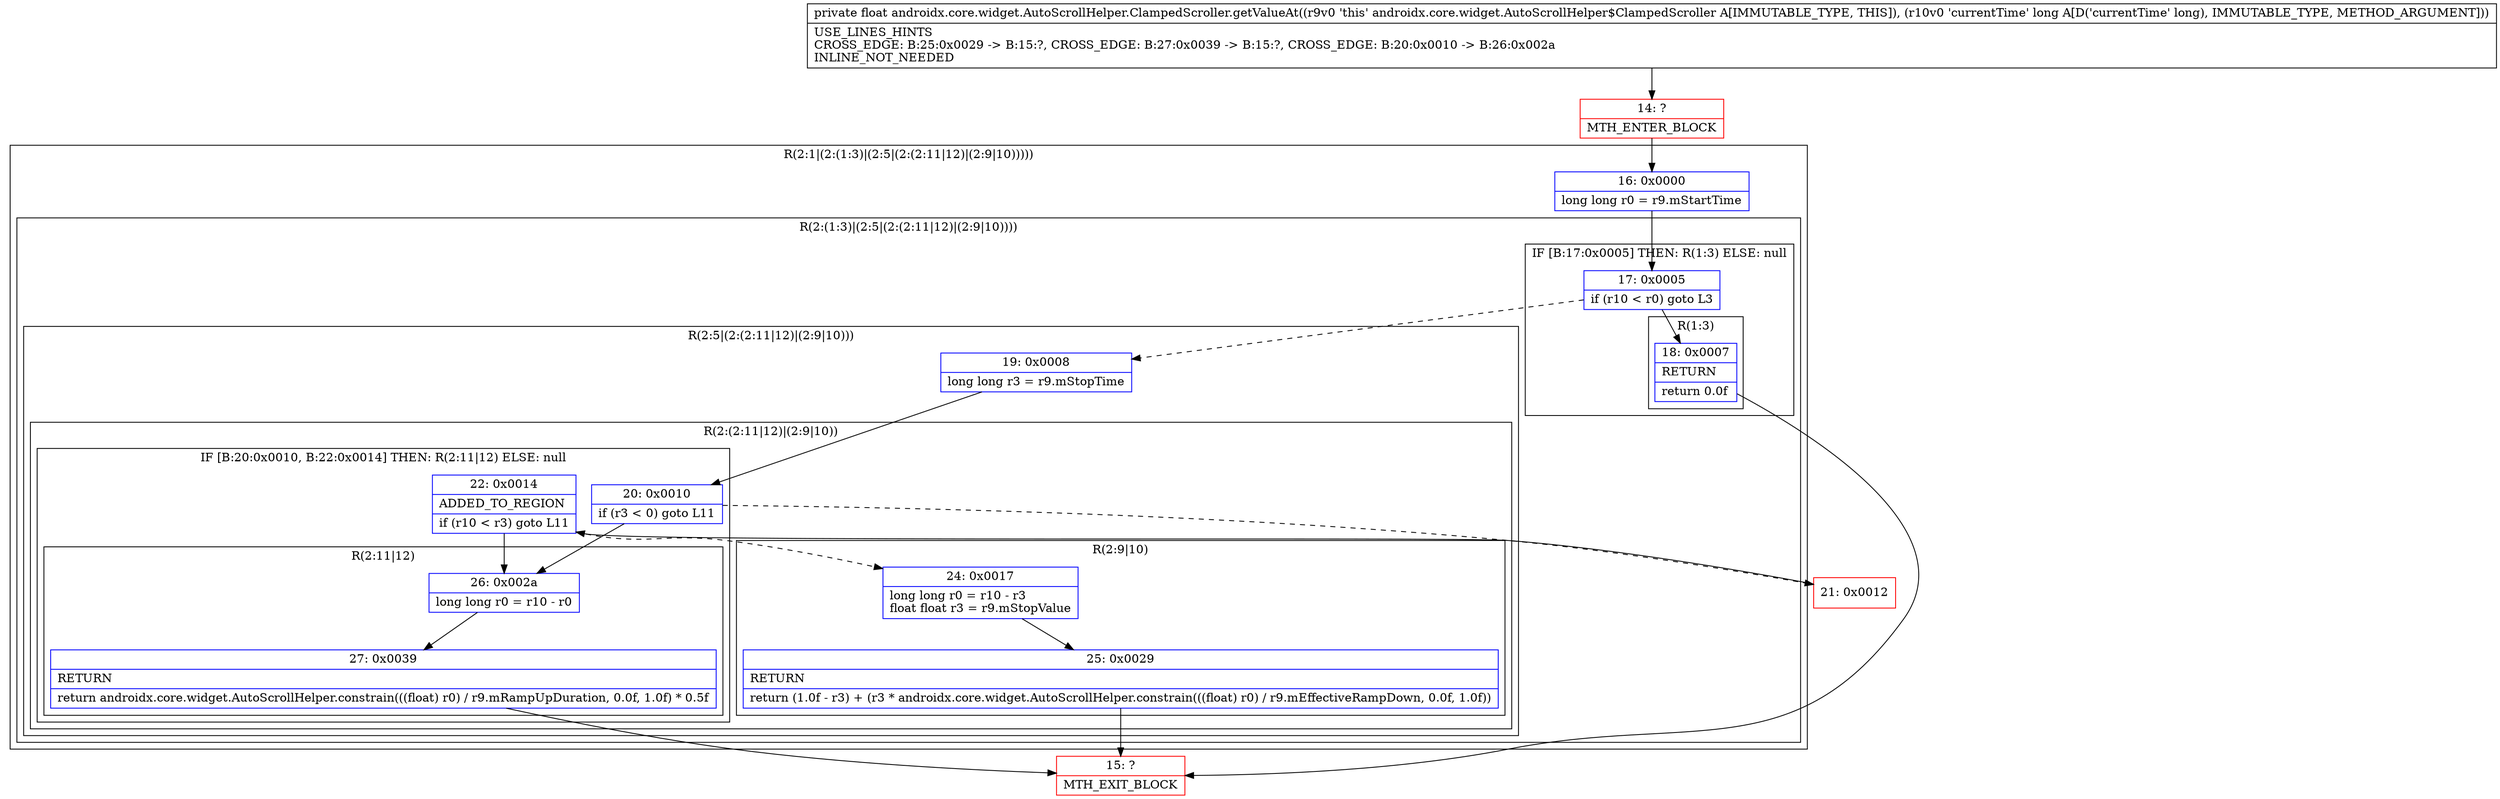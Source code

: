 digraph "CFG forandroidx.core.widget.AutoScrollHelper.ClampedScroller.getValueAt(J)F" {
subgraph cluster_Region_398324483 {
label = "R(2:1|(2:(1:3)|(2:5|(2:(2:11|12)|(2:9|10)))))";
node [shape=record,color=blue];
Node_16 [shape=record,label="{16\:\ 0x0000|long long r0 = r9.mStartTime\l}"];
subgraph cluster_Region_1392791498 {
label = "R(2:(1:3)|(2:5|(2:(2:11|12)|(2:9|10))))";
node [shape=record,color=blue];
subgraph cluster_IfRegion_662879088 {
label = "IF [B:17:0x0005] THEN: R(1:3) ELSE: null";
node [shape=record,color=blue];
Node_17 [shape=record,label="{17\:\ 0x0005|if (r10 \< r0) goto L3\l}"];
subgraph cluster_Region_1384866751 {
label = "R(1:3)";
node [shape=record,color=blue];
Node_18 [shape=record,label="{18\:\ 0x0007|RETURN\l|return 0.0f\l}"];
}
}
subgraph cluster_Region_479430039 {
label = "R(2:5|(2:(2:11|12)|(2:9|10)))";
node [shape=record,color=blue];
Node_19 [shape=record,label="{19\:\ 0x0008|long long r3 = r9.mStopTime\l}"];
subgraph cluster_Region_744223975 {
label = "R(2:(2:11|12)|(2:9|10))";
node [shape=record,color=blue];
subgraph cluster_IfRegion_1691240685 {
label = "IF [B:20:0x0010, B:22:0x0014] THEN: R(2:11|12) ELSE: null";
node [shape=record,color=blue];
Node_20 [shape=record,label="{20\:\ 0x0010|if (r3 \< 0) goto L11\l}"];
Node_22 [shape=record,label="{22\:\ 0x0014|ADDED_TO_REGION\l|if (r10 \< r3) goto L11\l}"];
subgraph cluster_Region_1409301818 {
label = "R(2:11|12)";
node [shape=record,color=blue];
Node_26 [shape=record,label="{26\:\ 0x002a|long long r0 = r10 \- r0\l}"];
Node_27 [shape=record,label="{27\:\ 0x0039|RETURN\l|return androidx.core.widget.AutoScrollHelper.constrain(((float) r0) \/ r9.mRampUpDuration, 0.0f, 1.0f) * 0.5f\l}"];
}
}
subgraph cluster_Region_1453663807 {
label = "R(2:9|10)";
node [shape=record,color=blue];
Node_24 [shape=record,label="{24\:\ 0x0017|long long r0 = r10 \- r3\lfloat float r3 = r9.mStopValue\l}"];
Node_25 [shape=record,label="{25\:\ 0x0029|RETURN\l|return (1.0f \- r3) + (r3 * androidx.core.widget.AutoScrollHelper.constrain(((float) r0) \/ r9.mEffectiveRampDown, 0.0f, 1.0f))\l}"];
}
}
}
}
}
Node_14 [shape=record,color=red,label="{14\:\ ?|MTH_ENTER_BLOCK\l}"];
Node_15 [shape=record,color=red,label="{15\:\ ?|MTH_EXIT_BLOCK\l}"];
Node_21 [shape=record,color=red,label="{21\:\ 0x0012}"];
MethodNode[shape=record,label="{private float androidx.core.widget.AutoScrollHelper.ClampedScroller.getValueAt((r9v0 'this' androidx.core.widget.AutoScrollHelper$ClampedScroller A[IMMUTABLE_TYPE, THIS]), (r10v0 'currentTime' long A[D('currentTime' long), IMMUTABLE_TYPE, METHOD_ARGUMENT]))  | USE_LINES_HINTS\lCROSS_EDGE: B:25:0x0029 \-\> B:15:?, CROSS_EDGE: B:27:0x0039 \-\> B:15:?, CROSS_EDGE: B:20:0x0010 \-\> B:26:0x002a\lINLINE_NOT_NEEDED\l}"];
MethodNode -> Node_14;Node_16 -> Node_17;
Node_17 -> Node_18;
Node_17 -> Node_19[style=dashed];
Node_18 -> Node_15;
Node_19 -> Node_20;
Node_20 -> Node_21[style=dashed];
Node_20 -> Node_26;
Node_22 -> Node_24[style=dashed];
Node_22 -> Node_26;
Node_26 -> Node_27;
Node_27 -> Node_15;
Node_24 -> Node_25;
Node_25 -> Node_15;
Node_14 -> Node_16;
Node_21 -> Node_22;
}

